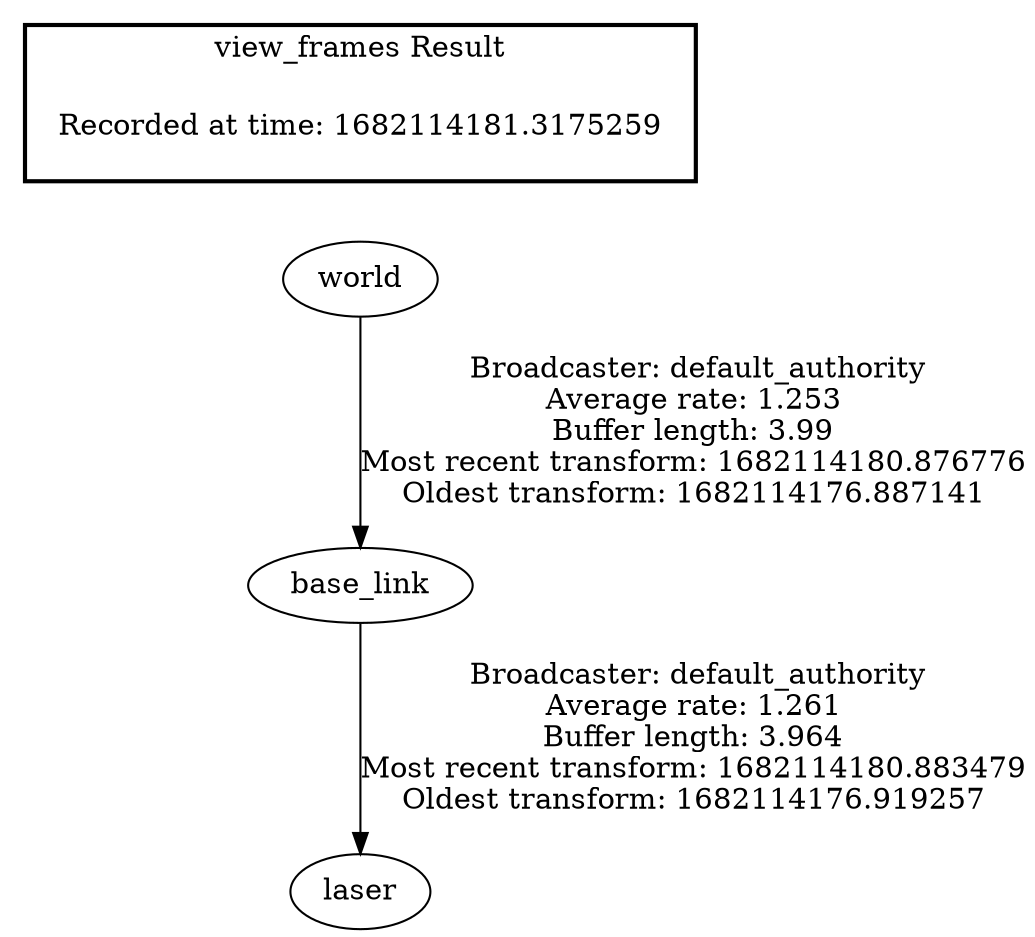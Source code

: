 digraph G {
"world" -> "base_link"[label=" Broadcaster: default_authority\nAverage rate: 1.253\nBuffer length: 3.99\nMost recent transform: 1682114180.876776\nOldest transform: 1682114176.887141\n"];
"base_link" -> "laser"[label=" Broadcaster: default_authority\nAverage rate: 1.261\nBuffer length: 3.964\nMost recent transform: 1682114180.883479\nOldest transform: 1682114176.919257\n"];
edge [style=invis];
 subgraph cluster_legend { style=bold; color=black; label ="view_frames Result";
"Recorded at time: 1682114181.3175259"[ shape=plaintext ] ;
}->"world";
}